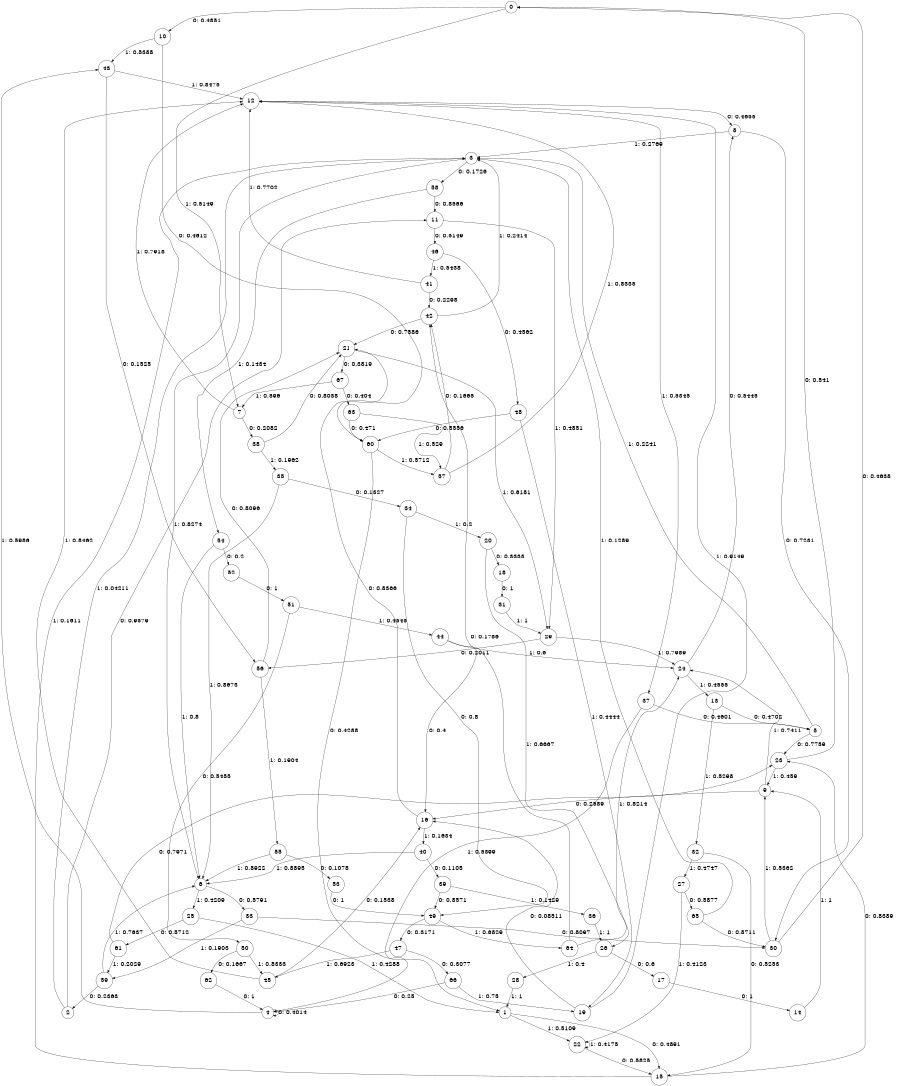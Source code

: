 digraph "ch12faceL10" {
size = "6,8.5";
ratio = "fill";
node [shape = circle];
node [fontsize = 24];
edge [fontsize = 24];
0 -> 10 [label = "0: 0.4851   "];
0 -> 7 [label = "1: 0.5149   "];
1 -> 15 [label = "0: 0.4891   "];
1 -> 22 [label = "1: 0.5109   "];
2 -> 11 [label = "0: 0.9579   "];
2 -> 3 [label = "1: 0.04211  "];
3 -> 58 [label = "0: 0.1726   "];
3 -> 6 [label = "1: 0.8274   "];
4 -> 4 [label = "0: 0.4014   "];
4 -> 43 [label = "1: 0.5986   "];
5 -> 23 [label = "0: 0.7759   "];
5 -> 3 [label = "1: 0.2241   "];
6 -> 33 [label = "0: 0.5791   "];
6 -> 25 [label = "1: 0.4209   "];
7 -> 38 [label = "0: 0.2082   "];
7 -> 12 [label = "1: 0.7918   "];
8 -> 30 [label = "0: 0.7231   "];
8 -> 3 [label = "1: 0.2769   "];
9 -> 16 [label = "0: 0.2589   "];
9 -> 24 [label = "1: 0.7411   "];
10 -> 60 [label = "0: 0.4612   "];
10 -> 43 [label = "1: 0.5388   "];
11 -> 46 [label = "0: 0.5149   "];
11 -> 29 [label = "1: 0.4851   "];
12 -> 8 [label = "0: 0.4655   "];
12 -> 37 [label = "1: 0.5345   "];
13 -> 5 [label = "0: 0.4702   "];
13 -> 32 [label = "1: 0.5298   "];
14 -> 9 [label = "1: 1        "];
15 -> 23 [label = "0: 0.8389   "];
15 -> 3 [label = "1: 0.1611   "];
16 -> 21 [label = "0: 0.8366   "];
16 -> 40 [label = "1: 0.1634   "];
17 -> 14 [label = "0: 1        "];
18 -> 31 [label = "0: 1        "];
19 -> 16 [label = "0: 0.08511  "];
19 -> 12 [label = "1: 0.9149   "];
20 -> 18 [label = "0: 0.3333   "];
20 -> 26 [label = "1: 0.6667   "];
21 -> 67 [label = "0: 0.3819   "];
21 -> 29 [label = "1: 0.6181   "];
22 -> 15 [label = "0: 0.5825   "];
22 -> 22 [label = "1: 0.4175   "];
23 -> 0 [label = "0: 0.541    "];
23 -> 9 [label = "1: 0.459    "];
24 -> 8 [label = "0: 0.5445   "];
24 -> 13 [label = "1: 0.4555   "];
25 -> 61 [label = "0: 0.5712   "];
25 -> 1 [label = "1: 0.4288   "];
26 -> 17 [label = "0: 0.6      "];
26 -> 28 [label = "1: 0.4      "];
27 -> 65 [label = "0: 0.5877   "];
27 -> 22 [label = "1: 0.4123   "];
28 -> 1 [label = "1: 1        "];
29 -> 56 [label = "0: 0.2011   "];
29 -> 24 [label = "1: 0.7989   "];
30 -> 0 [label = "0: 0.4638   "];
30 -> 9 [label = "1: 0.5362   "];
31 -> 29 [label = "1: 1        "];
32 -> 15 [label = "0: 0.5253   "];
32 -> 27 [label = "1: 0.4747   "];
33 -> 30 [label = "0: 0.8097   "];
33 -> 59 [label = "1: 0.1903   "];
34 -> 49 [label = "0: 0.8      "];
34 -> 20 [label = "1: 0.2      "];
35 -> 34 [label = "0: 0.1327   "];
35 -> 6 [label = "1: 0.8673   "];
36 -> 26 [label = "1: 1        "];
37 -> 5 [label = "0: 0.4601   "];
37 -> 1 [label = "1: 0.5399   "];
38 -> 21 [label = "0: 0.8038   "];
38 -> 35 [label = "1: 0.1962   "];
39 -> 49 [label = "0: 0.8571   "];
39 -> 36 [label = "1: 0.1429   "];
40 -> 39 [label = "0: 0.1105   "];
40 -> 6 [label = "1: 0.8895   "];
41 -> 42 [label = "0: 0.2298   "];
41 -> 12 [label = "1: 0.7702   "];
42 -> 21 [label = "0: 0.7586   "];
42 -> 3 [label = "1: 0.2414   "];
43 -> 56 [label = "0: 0.1525   "];
43 -> 12 [label = "1: 0.8475   "];
44 -> 16 [label = "0: 0.4      "];
44 -> 24 [label = "1: 0.6      "];
45 -> 16 [label = "0: 0.1538   "];
45 -> 12 [label = "1: 0.8462   "];
46 -> 48 [label = "0: 0.4562   "];
46 -> 41 [label = "1: 0.5438   "];
47 -> 66 [label = "0: 0.3077   "];
47 -> 45 [label = "1: 0.6923   "];
48 -> 60 [label = "0: 0.5556   "];
48 -> 19 [label = "1: 0.4444   "];
49 -> 47 [label = "0: 0.3171   "];
49 -> 64 [label = "1: 0.6829   "];
50 -> 62 [label = "0: 0.1667   "];
50 -> 45 [label = "1: 0.8333   "];
51 -> 50 [label = "0: 0.5455   "];
51 -> 44 [label = "1: 0.4545   "];
52 -> 51 [label = "0: 1        "];
53 -> 49 [label = "0: 1        "];
54 -> 52 [label = "0: 0.2      "];
54 -> 6 [label = "1: 0.8      "];
55 -> 53 [label = "0: 0.1078   "];
55 -> 6 [label = "1: 0.8922   "];
56 -> 21 [label = "0: 0.8096   "];
56 -> 55 [label = "1: 0.1904   "];
57 -> 42 [label = "0: 0.1665   "];
57 -> 12 [label = "1: 0.8335   "];
58 -> 11 [label = "0: 0.8566   "];
58 -> 54 [label = "1: 0.1434   "];
59 -> 2 [label = "0: 0.2363   "];
59 -> 6 [label = "1: 0.7637   "];
60 -> 4 [label = "0: 0.4288   "];
60 -> 57 [label = "1: 0.5712   "];
61 -> 23 [label = "0: 0.7971   "];
61 -> 59 [label = "1: 0.2029   "];
62 -> 4 [label = "0: 1        "];
63 -> 60 [label = "0: 0.471    "];
63 -> 57 [label = "1: 0.529    "];
64 -> 42 [label = "0: 0.1786   "];
64 -> 24 [label = "1: 0.8214   "];
65 -> 30 [label = "0: 0.8711   "];
65 -> 3 [label = "1: 0.1289   "];
66 -> 4 [label = "0: 0.25     "];
66 -> 19 [label = "1: 0.75     "];
67 -> 63 [label = "0: 0.404    "];
67 -> 7 [label = "1: 0.596    "];
}
